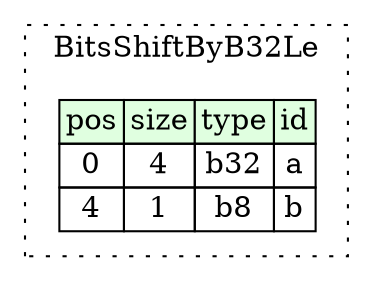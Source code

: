 digraph {
	rankdir=LR;
	node [shape=plaintext];
	subgraph cluster__bits_shift_by_b32_le {
		label="BitsShiftByB32Le";
		graph[style=dotted];

		bits_shift_by_b32_le__seq [label=<<TABLE BORDER="0" CELLBORDER="1" CELLSPACING="0">
			<TR><TD BGCOLOR="#E0FFE0">pos</TD><TD BGCOLOR="#E0FFE0">size</TD><TD BGCOLOR="#E0FFE0">type</TD><TD BGCOLOR="#E0FFE0">id</TD></TR>
			<TR><TD PORT="a_pos">0</TD><TD PORT="a_size">4</TD><TD>b32</TD><TD PORT="a_type">a</TD></TR>
			<TR><TD PORT="b_pos">4</TD><TD PORT="b_size">1</TD><TD>b8</TD><TD PORT="b_type">b</TD></TR>
		</TABLE>>];
	}
}
